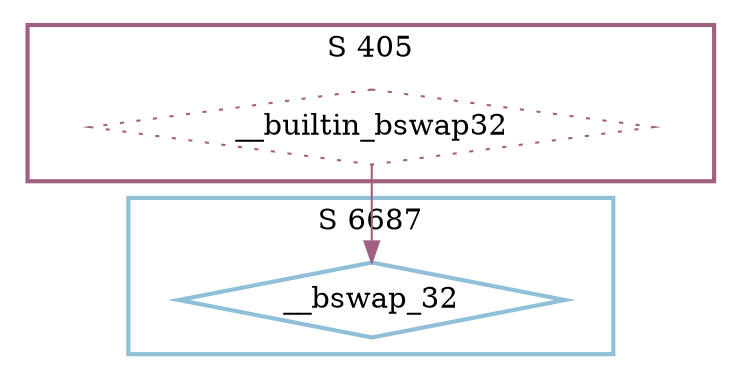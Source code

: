 digraph G {
  ratio=0.500000;
  "UV __builtin_bswap32 (405)" [shape=diamond, label="__builtin_bswap32",
                                color="#A06080", style=dotted];
  "UV __bswap_32 (6687)" [shape=diamond, label="__bswap_32", color="#90C0D8",
                          style=bold];
  
  subgraph cluster_6687 { label="S 6687";
    color="#90C0D8";
    style=bold;
    "UV __bswap_32 (6687)"; };
  subgraph cluster_405 { label="S 405";
    color="#A06080";
    style=bold;
    "UV __builtin_bswap32 (405)"; };
  
  "UV __builtin_bswap32 (405)" -> "UV __bswap_32 (6687)" [color="#A06080"];
  
  }